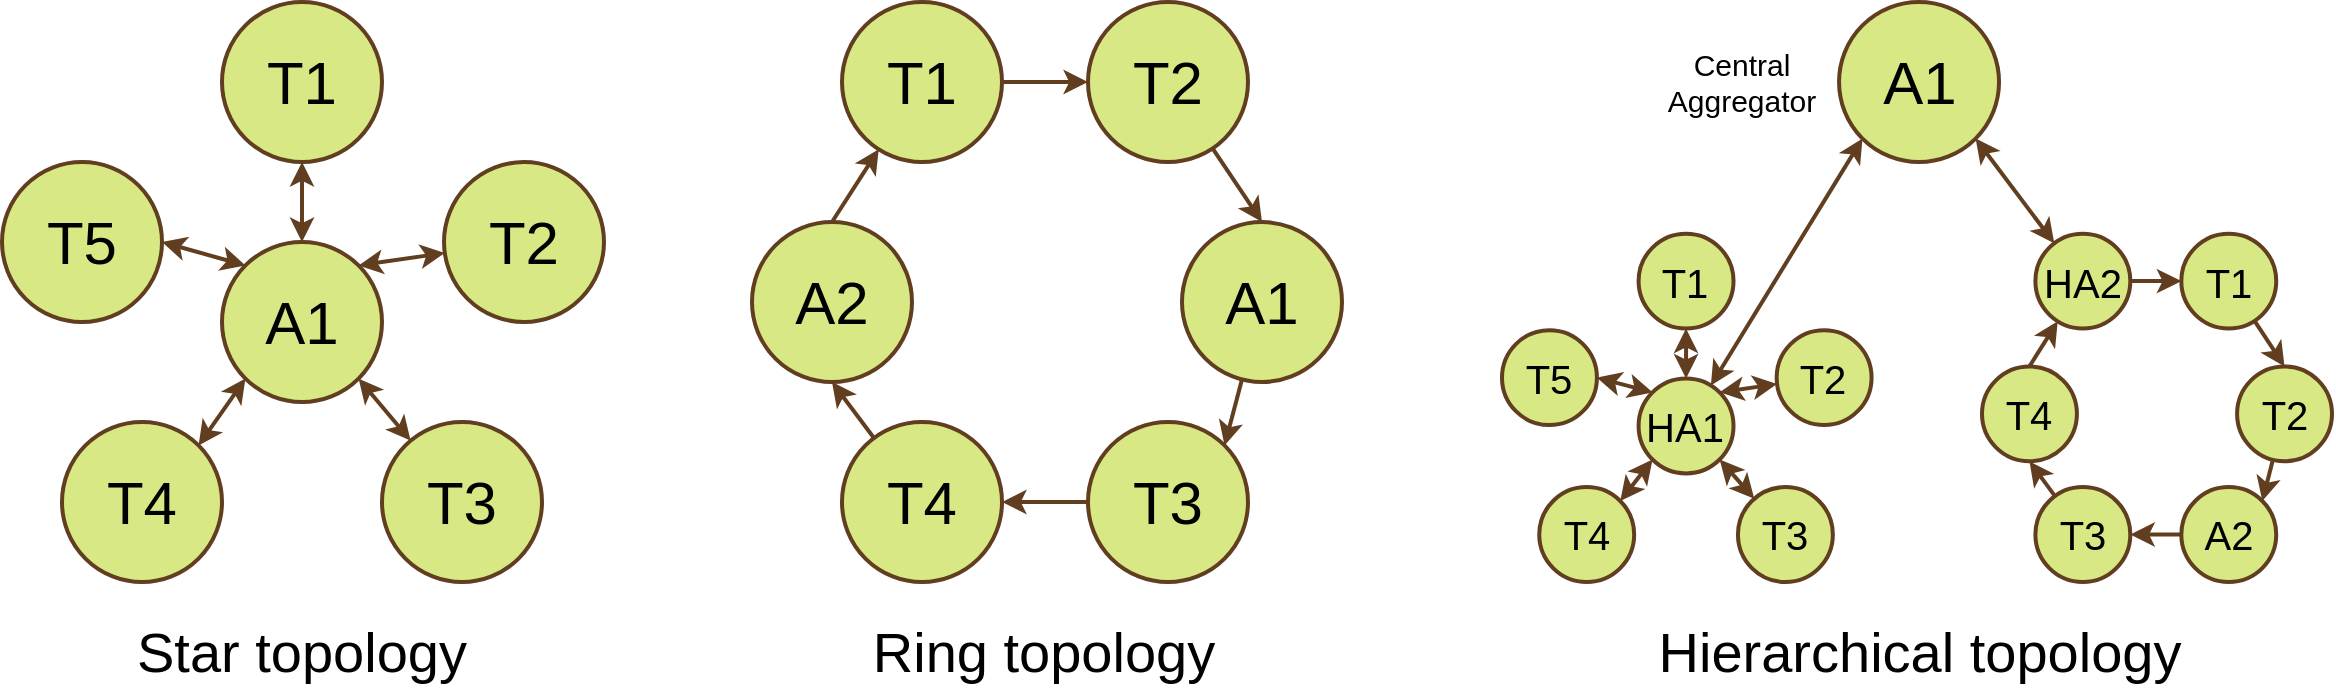 <mxfile version="24.7.7">
  <diagram id="C5RBs43oDa-KdzZeNtuy" name="Page-1">
    <mxGraphModel dx="1285" dy="667" grid="1" gridSize="10" guides="1" tooltips="1" connect="1" arrows="1" fold="1" page="1" pageScale="1" pageWidth="827" pageHeight="1169" math="0" shadow="0">
      <root>
        <mxCell id="WIyWlLk6GJQsqaUBKTNV-0" />
        <mxCell id="WIyWlLk6GJQsqaUBKTNV-1" parent="WIyWlLk6GJQsqaUBKTNV-0" />
        <mxCell id="hVYWCZTe8094WA2w8YMd-0" value="&lt;font style=&quot;font-size: 30px;&quot;&gt;A1&lt;/font&gt;" style="ellipse;whiteSpace=wrap;html=1;aspect=fixed;fillColor=#D7E884;strokeColor=#613E20;strokeWidth=2;" vertex="1" parent="WIyWlLk6GJQsqaUBKTNV-1">
          <mxGeometry x="170" y="740" width="80" height="80" as="geometry" />
        </mxCell>
        <mxCell id="hVYWCZTe8094WA2w8YMd-2" value="&lt;font style=&quot;font-size: 30px;&quot;&gt;T4&lt;/font&gt;" style="ellipse;whiteSpace=wrap;html=1;aspect=fixed;fillColor=#D7E884;strokeColor=#613E20;strokeWidth=2;" vertex="1" parent="WIyWlLk6GJQsqaUBKTNV-1">
          <mxGeometry x="90" y="830" width="80" height="80" as="geometry" />
        </mxCell>
        <mxCell id="hVYWCZTe8094WA2w8YMd-3" value="&lt;font style=&quot;font-size: 30px;&quot;&gt;T2&lt;/font&gt;" style="ellipse;whiteSpace=wrap;html=1;aspect=fixed;fillColor=#D7E884;strokeColor=#613E20;strokeWidth=2;" vertex="1" parent="WIyWlLk6GJQsqaUBKTNV-1">
          <mxGeometry x="281" y="700" width="80" height="80" as="geometry" />
        </mxCell>
        <mxCell id="hVYWCZTe8094WA2w8YMd-4" value="&lt;font style=&quot;font-size: 30px;&quot;&gt;T1&lt;/font&gt;" style="ellipse;whiteSpace=wrap;html=1;aspect=fixed;fillColor=#D7E884;strokeColor=#613E20;strokeWidth=2;" vertex="1" parent="WIyWlLk6GJQsqaUBKTNV-1">
          <mxGeometry x="170" y="620" width="80" height="80" as="geometry" />
        </mxCell>
        <mxCell id="hVYWCZTe8094WA2w8YMd-5" value="&lt;font style=&quot;font-size: 30px;&quot;&gt;T5&lt;/font&gt;" style="ellipse;whiteSpace=wrap;html=1;aspect=fixed;fillColor=#D7E884;strokeColor=#613E20;strokeWidth=2;" vertex="1" parent="WIyWlLk6GJQsqaUBKTNV-1">
          <mxGeometry x="60" y="700" width="80" height="80" as="geometry" />
        </mxCell>
        <mxCell id="hVYWCZTe8094WA2w8YMd-6" value="&lt;font style=&quot;font-size: 30px;&quot;&gt;T3&lt;/font&gt;" style="ellipse;whiteSpace=wrap;html=1;aspect=fixed;fillColor=#D7E884;strokeColor=#613E20;strokeWidth=2;" vertex="1" parent="WIyWlLk6GJQsqaUBKTNV-1">
          <mxGeometry x="250" y="830" width="80" height="80" as="geometry" />
        </mxCell>
        <mxCell id="hVYWCZTe8094WA2w8YMd-10" value="" style="endArrow=classic;html=1;rounded=0;fontFamily=Helvetica;fontSize=12;fontColor=default;entryX=1;entryY=1;entryDx=0;entryDy=0;strokeColor=#613E20;strokeWidth=2;startArrow=classic;startFill=1;" edge="1" parent="WIyWlLk6GJQsqaUBKTNV-1" source="hVYWCZTe8094WA2w8YMd-6" target="hVYWCZTe8094WA2w8YMd-0">
          <mxGeometry width="50" height="50" relative="1" as="geometry">
            <mxPoint x="300" y="780" as="sourcePoint" />
            <mxPoint x="350" y="730" as="targetPoint" />
          </mxGeometry>
        </mxCell>
        <mxCell id="hVYWCZTe8094WA2w8YMd-11" value="" style="endArrow=classic;html=1;rounded=0;strokeColor=#613E20;strokeWidth=2;align=center;verticalAlign=middle;fontFamily=Helvetica;fontSize=12;fontColor=default;labelBackgroundColor=default;entryX=1;entryY=0;entryDx=0;entryDy=0;startArrow=classic;startFill=1;" edge="1" parent="WIyWlLk6GJQsqaUBKTNV-1" source="hVYWCZTe8094WA2w8YMd-3" target="hVYWCZTe8094WA2w8YMd-0">
          <mxGeometry width="50" height="50" relative="1" as="geometry">
            <mxPoint x="300" y="780" as="sourcePoint" />
            <mxPoint x="350" y="730" as="targetPoint" />
          </mxGeometry>
        </mxCell>
        <mxCell id="hVYWCZTe8094WA2w8YMd-12" value="" style="endArrow=classic;html=1;rounded=0;strokeColor=#613E20;strokeWidth=2;align=center;verticalAlign=middle;fontFamily=Helvetica;fontSize=12;fontColor=default;labelBackgroundColor=default;entryX=0.5;entryY=0;entryDx=0;entryDy=0;exitX=0.5;exitY=1;exitDx=0;exitDy=0;startArrow=classic;startFill=1;" edge="1" parent="WIyWlLk6GJQsqaUBKTNV-1" source="hVYWCZTe8094WA2w8YMd-4" target="hVYWCZTe8094WA2w8YMd-0">
          <mxGeometry width="50" height="50" relative="1" as="geometry">
            <mxPoint x="300" y="780" as="sourcePoint" />
            <mxPoint x="350" y="730" as="targetPoint" />
          </mxGeometry>
        </mxCell>
        <mxCell id="hVYWCZTe8094WA2w8YMd-13" value="" style="endArrow=classic;html=1;rounded=0;strokeColor=#613E20;strokeWidth=2;align=center;verticalAlign=middle;fontFamily=Helvetica;fontSize=12;fontColor=default;labelBackgroundColor=default;exitX=1;exitY=0.5;exitDx=0;exitDy=0;entryX=0;entryY=0;entryDx=0;entryDy=0;startArrow=classic;startFill=1;" edge="1" parent="WIyWlLk6GJQsqaUBKTNV-1" source="hVYWCZTe8094WA2w8YMd-5" target="hVYWCZTe8094WA2w8YMd-0">
          <mxGeometry width="50" height="50" relative="1" as="geometry">
            <mxPoint x="300" y="780" as="sourcePoint" />
            <mxPoint x="350" y="730" as="targetPoint" />
          </mxGeometry>
        </mxCell>
        <mxCell id="hVYWCZTe8094WA2w8YMd-14" value="" style="endArrow=classic;html=1;rounded=0;strokeColor=#613E20;strokeWidth=2;align=center;verticalAlign=middle;fontFamily=Helvetica;fontSize=12;fontColor=default;labelBackgroundColor=default;entryX=0;entryY=1;entryDx=0;entryDy=0;exitX=1;exitY=0;exitDx=0;exitDy=0;startArrow=classic;startFill=1;" edge="1" parent="WIyWlLk6GJQsqaUBKTNV-1" source="hVYWCZTe8094WA2w8YMd-2" target="hVYWCZTe8094WA2w8YMd-0">
          <mxGeometry width="50" height="50" relative="1" as="geometry">
            <mxPoint x="300" y="780" as="sourcePoint" />
            <mxPoint x="350" y="730" as="targetPoint" />
          </mxGeometry>
        </mxCell>
        <mxCell id="hVYWCZTe8094WA2w8YMd-29" style="edgeStyle=none;shape=connector;rounded=0;orthogonalLoop=1;jettySize=auto;html=1;entryX=1;entryY=0;entryDx=0;entryDy=0;strokeColor=#613E20;strokeWidth=2;align=center;verticalAlign=middle;fontFamily=Helvetica;fontSize=12;fontColor=default;labelBackgroundColor=default;endArrow=classic;" edge="1" parent="WIyWlLk6GJQsqaUBKTNV-1" source="hVYWCZTe8094WA2w8YMd-15" target="hVYWCZTe8094WA2w8YMd-20">
          <mxGeometry relative="1" as="geometry" />
        </mxCell>
        <mxCell id="hVYWCZTe8094WA2w8YMd-15" value="&lt;font style=&quot;font-size: 30px;&quot;&gt;A1&lt;/font&gt;" style="ellipse;whiteSpace=wrap;html=1;aspect=fixed;fillColor=#D7E884;strokeColor=#613E20;strokeWidth=2;" vertex="1" parent="WIyWlLk6GJQsqaUBKTNV-1">
          <mxGeometry x="650" y="730" width="80" height="80" as="geometry" />
        </mxCell>
        <mxCell id="hVYWCZTe8094WA2w8YMd-31" style="edgeStyle=none;shape=connector;rounded=0;orthogonalLoop=1;jettySize=auto;html=1;entryX=0.5;entryY=1;entryDx=0;entryDy=0;strokeColor=#613E20;strokeWidth=2;align=center;verticalAlign=middle;fontFamily=Helvetica;fontSize=12;fontColor=default;labelBackgroundColor=default;endArrow=classic;" edge="1" parent="WIyWlLk6GJQsqaUBKTNV-1" source="hVYWCZTe8094WA2w8YMd-16" target="hVYWCZTe8094WA2w8YMd-19">
          <mxGeometry relative="1" as="geometry" />
        </mxCell>
        <mxCell id="hVYWCZTe8094WA2w8YMd-16" value="&lt;font style=&quot;font-size: 30px;&quot;&gt;T4&lt;/font&gt;" style="ellipse;whiteSpace=wrap;html=1;aspect=fixed;fillColor=#D7E884;strokeColor=#613E20;strokeWidth=2;" vertex="1" parent="WIyWlLk6GJQsqaUBKTNV-1">
          <mxGeometry x="480" y="830" width="80" height="80" as="geometry" />
        </mxCell>
        <mxCell id="hVYWCZTe8094WA2w8YMd-30" style="edgeStyle=none;shape=connector;rounded=0;orthogonalLoop=1;jettySize=auto;html=1;entryX=0.5;entryY=0;entryDx=0;entryDy=0;strokeColor=#613E20;strokeWidth=2;align=center;verticalAlign=middle;fontFamily=Helvetica;fontSize=12;fontColor=default;labelBackgroundColor=default;endArrow=classic;" edge="1" parent="WIyWlLk6GJQsqaUBKTNV-1" source="hVYWCZTe8094WA2w8YMd-17" target="hVYWCZTe8094WA2w8YMd-15">
          <mxGeometry relative="1" as="geometry" />
        </mxCell>
        <mxCell id="hVYWCZTe8094WA2w8YMd-17" value="&lt;font style=&quot;font-size: 30px;&quot;&gt;T2&lt;/font&gt;" style="ellipse;whiteSpace=wrap;html=1;aspect=fixed;fillColor=#D7E884;strokeColor=#613E20;strokeWidth=2;" vertex="1" parent="WIyWlLk6GJQsqaUBKTNV-1">
          <mxGeometry x="603" y="620" width="80" height="80" as="geometry" />
        </mxCell>
        <mxCell id="hVYWCZTe8094WA2w8YMd-18" value="&lt;font style=&quot;font-size: 30px;&quot;&gt;T1&lt;/font&gt;" style="ellipse;whiteSpace=wrap;html=1;aspect=fixed;fillColor=#D7E884;strokeColor=#613E20;strokeWidth=2;" vertex="1" parent="WIyWlLk6GJQsqaUBKTNV-1">
          <mxGeometry x="480" y="620" width="80" height="80" as="geometry" />
        </mxCell>
        <mxCell id="hVYWCZTe8094WA2w8YMd-19" value="&lt;span style=&quot;font-size: 30px;&quot;&gt;A2&lt;/span&gt;" style="ellipse;whiteSpace=wrap;html=1;aspect=fixed;fillColor=#D7E884;strokeColor=#613E20;strokeWidth=2;" vertex="1" parent="WIyWlLk6GJQsqaUBKTNV-1">
          <mxGeometry x="435" y="730" width="80" height="80" as="geometry" />
        </mxCell>
        <mxCell id="hVYWCZTe8094WA2w8YMd-28" style="edgeStyle=none;shape=connector;rounded=0;orthogonalLoop=1;jettySize=auto;html=1;entryX=1;entryY=0.5;entryDx=0;entryDy=0;strokeColor=#613E20;strokeWidth=2;align=center;verticalAlign=middle;fontFamily=Helvetica;fontSize=12;fontColor=default;labelBackgroundColor=default;endArrow=classic;" edge="1" parent="WIyWlLk6GJQsqaUBKTNV-1" source="hVYWCZTe8094WA2w8YMd-20" target="hVYWCZTe8094WA2w8YMd-16">
          <mxGeometry relative="1" as="geometry" />
        </mxCell>
        <mxCell id="hVYWCZTe8094WA2w8YMd-20" value="&lt;font style=&quot;font-size: 30px;&quot;&gt;T3&lt;/font&gt;" style="ellipse;whiteSpace=wrap;html=1;aspect=fixed;fillColor=#D7E884;strokeColor=#613E20;strokeWidth=2;" vertex="1" parent="WIyWlLk6GJQsqaUBKTNV-1">
          <mxGeometry x="603" y="830" width="80" height="80" as="geometry" />
        </mxCell>
        <mxCell id="hVYWCZTe8094WA2w8YMd-26" value="" style="endArrow=classic;html=1;rounded=0;strokeColor=#613E20;strokeWidth=2;align=center;verticalAlign=middle;fontFamily=Helvetica;fontSize=12;fontColor=default;labelBackgroundColor=default;exitX=0.5;exitY=0;exitDx=0;exitDy=0;" edge="1" parent="WIyWlLk6GJQsqaUBKTNV-1" source="hVYWCZTe8094WA2w8YMd-19" target="hVYWCZTe8094WA2w8YMd-18">
          <mxGeometry width="50" height="50" relative="1" as="geometry">
            <mxPoint x="390" y="760" as="sourcePoint" />
            <mxPoint x="440" y="710" as="targetPoint" />
          </mxGeometry>
        </mxCell>
        <mxCell id="hVYWCZTe8094WA2w8YMd-27" value="" style="endArrow=classic;html=1;rounded=0;strokeColor=#613E20;strokeWidth=2;align=center;verticalAlign=middle;fontFamily=Helvetica;fontSize=12;fontColor=default;labelBackgroundColor=default;entryX=0;entryY=0.5;entryDx=0;entryDy=0;exitX=1;exitY=0.5;exitDx=0;exitDy=0;" edge="1" parent="WIyWlLk6GJQsqaUBKTNV-1" source="hVYWCZTe8094WA2w8YMd-18" target="hVYWCZTe8094WA2w8YMd-17">
          <mxGeometry width="50" height="50" relative="1" as="geometry">
            <mxPoint x="390" y="760" as="sourcePoint" />
            <mxPoint x="440" y="710" as="targetPoint" />
          </mxGeometry>
        </mxCell>
        <mxCell id="hVYWCZTe8094WA2w8YMd-58" value="&lt;font style=&quot;font-size: 30px;&quot;&gt;A1&lt;/font&gt;" style="ellipse;whiteSpace=wrap;html=1;aspect=fixed;fillColor=#D7E884;strokeColor=#613E20;strokeWidth=2;fontSize=20;" vertex="1" parent="WIyWlLk6GJQsqaUBKTNV-1">
          <mxGeometry x="978.52" y="620" width="80" height="80" as="geometry" />
        </mxCell>
        <mxCell id="hVYWCZTe8094WA2w8YMd-59" style="edgeStyle=none;shape=connector;rounded=0;orthogonalLoop=1;jettySize=auto;html=1;entryX=0;entryY=1;entryDx=0;entryDy=0;strokeColor=#613E20;strokeWidth=2;align=center;verticalAlign=middle;fontFamily=Helvetica;fontSize=12;fontColor=default;labelBackgroundColor=default;endArrow=classic;startArrow=classic;startFill=1;" edge="1" parent="WIyWlLk6GJQsqaUBKTNV-1" source="hVYWCZTe8094WA2w8YMd-32" target="hVYWCZTe8094WA2w8YMd-58">
          <mxGeometry relative="1" as="geometry" />
        </mxCell>
        <mxCell id="hVYWCZTe8094WA2w8YMd-32" value="&lt;font style=&quot;font-size: 20px;&quot;&gt;HA1&lt;/font&gt;" style="ellipse;whiteSpace=wrap;html=1;aspect=fixed;fillColor=#D7E884;strokeColor=#613E20;strokeWidth=2;fontSize=20;" vertex="1" parent="WIyWlLk6GJQsqaUBKTNV-1">
          <mxGeometry x="878.301" y="808.234" width="47.46" height="47.46" as="geometry" />
        </mxCell>
        <mxCell id="hVYWCZTe8094WA2w8YMd-33" value="&lt;font style=&quot;font-size: 20px;&quot;&gt;T4&lt;/font&gt;" style="ellipse;whiteSpace=wrap;html=1;aspect=fixed;fillColor=#D7E884;strokeColor=#613E20;strokeWidth=2;fontSize=20;" vertex="1" parent="WIyWlLk6GJQsqaUBKTNV-1">
          <mxGeometry x="828.627" y="862.544" width="47.46" height="47.46" as="geometry" />
        </mxCell>
        <mxCell id="hVYWCZTe8094WA2w8YMd-34" value="&lt;font style=&quot;font-size: 20px;&quot;&gt;T2&lt;/font&gt;" style="ellipse;whiteSpace=wrap;html=1;aspect=fixed;fillColor=#D7E884;strokeColor=#613E20;strokeWidth=2;fontSize=20;" vertex="1" parent="WIyWlLk6GJQsqaUBKTNV-1">
          <mxGeometry x="947.327" y="784.096" width="47.46" height="47.46" as="geometry" />
        </mxCell>
        <mxCell id="hVYWCZTe8094WA2w8YMd-35" value="&lt;font style=&quot;font-size: 20px;&quot;&gt;T1&lt;/font&gt;" style="ellipse;whiteSpace=wrap;html=1;aspect=fixed;fillColor=#D7E884;strokeColor=#613E20;strokeWidth=2;fontSize=20;" vertex="1" parent="WIyWlLk6GJQsqaUBKTNV-1">
          <mxGeometry x="878.301" y="735.82" width="47.46" height="47.46" as="geometry" />
        </mxCell>
        <mxCell id="hVYWCZTe8094WA2w8YMd-36" value="&lt;font style=&quot;font-size: 20px;&quot;&gt;T5&lt;/font&gt;" style="ellipse;whiteSpace=wrap;html=1;aspect=fixed;fillColor=#D7E884;strokeColor=#613E20;strokeWidth=2;fontSize=20;" vertex="1" parent="WIyWlLk6GJQsqaUBKTNV-1">
          <mxGeometry x="810" y="784.096" width="47.46" height="47.46" as="geometry" />
        </mxCell>
        <mxCell id="hVYWCZTe8094WA2w8YMd-37" value="&lt;font style=&quot;font-size: 20px;&quot;&gt;T3&lt;/font&gt;" style="ellipse;whiteSpace=wrap;html=1;aspect=fixed;fillColor=#D7E884;strokeColor=#613E20;strokeWidth=2;fontSize=20;" vertex="1" parent="WIyWlLk6GJQsqaUBKTNV-1">
          <mxGeometry x="927.974" y="862.544" width="47.46" height="47.46" as="geometry" />
        </mxCell>
        <mxCell id="hVYWCZTe8094WA2w8YMd-38" value="" style="endArrow=classic;html=1;rounded=0;fontFamily=Helvetica;fontSize=12;fontColor=default;entryX=1;entryY=1;entryDx=0;entryDy=0;strokeColor=#613E20;strokeWidth=2;startArrow=classic;startFill=1;" edge="1" parent="WIyWlLk6GJQsqaUBKTNV-1" source="hVYWCZTe8094WA2w8YMd-37" target="hVYWCZTe8094WA2w8YMd-32">
          <mxGeometry width="50" height="50" relative="1" as="geometry">
            <mxPoint x="959.02" y="832.372" as="sourcePoint" />
            <mxPoint x="990.065" y="802.199" as="targetPoint" />
          </mxGeometry>
        </mxCell>
        <mxCell id="hVYWCZTe8094WA2w8YMd-39" value="" style="endArrow=classic;html=1;rounded=0;strokeColor=#613E20;strokeWidth=2;align=center;verticalAlign=middle;fontFamily=Helvetica;fontSize=12;fontColor=default;labelBackgroundColor=default;entryX=1;entryY=0;entryDx=0;entryDy=0;startArrow=classic;startFill=1;" edge="1" parent="WIyWlLk6GJQsqaUBKTNV-1" source="hVYWCZTe8094WA2w8YMd-34" target="hVYWCZTe8094WA2w8YMd-32">
          <mxGeometry width="50" height="50" relative="1" as="geometry">
            <mxPoint x="959.02" y="832.372" as="sourcePoint" />
            <mxPoint x="990.065" y="802.199" as="targetPoint" />
          </mxGeometry>
        </mxCell>
        <mxCell id="hVYWCZTe8094WA2w8YMd-40" value="" style="endArrow=classic;html=1;rounded=0;strokeColor=#613E20;strokeWidth=2;align=center;verticalAlign=middle;fontFamily=Helvetica;fontSize=12;fontColor=default;labelBackgroundColor=default;entryX=0.5;entryY=0;entryDx=0;entryDy=0;exitX=0.5;exitY=1;exitDx=0;exitDy=0;startArrow=classic;startFill=1;" edge="1" parent="WIyWlLk6GJQsqaUBKTNV-1" source="hVYWCZTe8094WA2w8YMd-35" target="hVYWCZTe8094WA2w8YMd-32">
          <mxGeometry width="50" height="50" relative="1" as="geometry">
            <mxPoint x="959.02" y="832.372" as="sourcePoint" />
            <mxPoint x="990.065" y="802.199" as="targetPoint" />
          </mxGeometry>
        </mxCell>
        <mxCell id="hVYWCZTe8094WA2w8YMd-41" value="" style="endArrow=classic;html=1;rounded=0;strokeColor=#613E20;strokeWidth=2;align=center;verticalAlign=middle;fontFamily=Helvetica;fontSize=12;fontColor=default;labelBackgroundColor=default;exitX=1;exitY=0.5;exitDx=0;exitDy=0;entryX=0;entryY=0;entryDx=0;entryDy=0;startArrow=classic;startFill=1;" edge="1" parent="WIyWlLk6GJQsqaUBKTNV-1" source="hVYWCZTe8094WA2w8YMd-36" target="hVYWCZTe8094WA2w8YMd-32">
          <mxGeometry width="50" height="50" relative="1" as="geometry">
            <mxPoint x="959.02" y="832.372" as="sourcePoint" />
            <mxPoint x="990.065" y="802.199" as="targetPoint" />
          </mxGeometry>
        </mxCell>
        <mxCell id="hVYWCZTe8094WA2w8YMd-42" value="" style="endArrow=classic;html=1;rounded=0;strokeColor=#613E20;strokeWidth=2;align=center;verticalAlign=middle;fontFamily=Helvetica;fontSize=12;fontColor=default;labelBackgroundColor=default;entryX=0;entryY=1;entryDx=0;entryDy=0;exitX=1;exitY=0;exitDx=0;exitDy=0;startArrow=classic;startFill=1;" edge="1" parent="WIyWlLk6GJQsqaUBKTNV-1" source="hVYWCZTe8094WA2w8YMd-33" target="hVYWCZTe8094WA2w8YMd-32">
          <mxGeometry width="50" height="50" relative="1" as="geometry">
            <mxPoint x="959.02" y="832.372" as="sourcePoint" />
            <mxPoint x="990.065" y="802.199" as="targetPoint" />
          </mxGeometry>
        </mxCell>
        <mxCell id="hVYWCZTe8094WA2w8YMd-43" style="edgeStyle=none;shape=connector;rounded=0;orthogonalLoop=1;jettySize=auto;html=1;entryX=1;entryY=0;entryDx=0;entryDy=0;strokeColor=#613E20;strokeWidth=2;align=center;verticalAlign=middle;fontFamily=Helvetica;fontSize=12;fontColor=default;labelBackgroundColor=default;endArrow=classic;" edge="1" parent="WIyWlLk6GJQsqaUBKTNV-1" source="hVYWCZTe8094WA2w8YMd-44" target="hVYWCZTe8094WA2w8YMd-52">
          <mxGeometry relative="1" as="geometry" />
        </mxCell>
        <mxCell id="hVYWCZTe8094WA2w8YMd-44" value="&lt;font style=&quot;font-size: 20px;&quot;&gt;T2&lt;/font&gt;" style="ellipse;whiteSpace=wrap;html=1;aspect=fixed;fillColor=#D7E884;strokeColor=#613E20;strokeWidth=2;fontSize=20;" vertex="1" parent="WIyWlLk6GJQsqaUBKTNV-1">
          <mxGeometry x="1177.542" y="802.199" width="47.458" height="47.458" as="geometry" />
        </mxCell>
        <mxCell id="hVYWCZTe8094WA2w8YMd-45" style="edgeStyle=none;shape=connector;rounded=0;orthogonalLoop=1;jettySize=auto;html=1;entryX=0.5;entryY=1;entryDx=0;entryDy=0;strokeColor=#613E20;strokeWidth=2;align=center;verticalAlign=middle;fontFamily=Helvetica;fontSize=12;fontColor=default;labelBackgroundColor=default;endArrow=classic;" edge="1" parent="WIyWlLk6GJQsqaUBKTNV-1" source="hVYWCZTe8094WA2w8YMd-46" target="hVYWCZTe8094WA2w8YMd-50">
          <mxGeometry relative="1" as="geometry" />
        </mxCell>
        <mxCell id="hVYWCZTe8094WA2w8YMd-46" value="&lt;font style=&quot;font-size: 20px;&quot;&gt;T3&lt;/font&gt;" style="ellipse;whiteSpace=wrap;html=1;aspect=fixed;fillColor=#D7E884;strokeColor=#613E20;strokeWidth=2;fontSize=20;" vertex="1" parent="WIyWlLk6GJQsqaUBKTNV-1">
          <mxGeometry x="1076.695" y="862.544" width="47.458" height="47.458" as="geometry" />
        </mxCell>
        <mxCell id="hVYWCZTe8094WA2w8YMd-47" style="edgeStyle=none;shape=connector;rounded=0;orthogonalLoop=1;jettySize=auto;html=1;entryX=0.5;entryY=0;entryDx=0;entryDy=0;strokeColor=#613E20;strokeWidth=2;align=center;verticalAlign=middle;fontFamily=Helvetica;fontSize=12;fontColor=default;labelBackgroundColor=default;endArrow=classic;" edge="1" parent="WIyWlLk6GJQsqaUBKTNV-1" source="hVYWCZTe8094WA2w8YMd-48" target="hVYWCZTe8094WA2w8YMd-44">
          <mxGeometry relative="1" as="geometry" />
        </mxCell>
        <mxCell id="hVYWCZTe8094WA2w8YMd-48" value="&lt;font style=&quot;font-size: 20px;&quot;&gt;T1&lt;/font&gt;" style="ellipse;whiteSpace=wrap;html=1;aspect=fixed;fillColor=#D7E884;strokeColor=#613E20;strokeWidth=2;fontSize=20;" vertex="1" parent="WIyWlLk6GJQsqaUBKTNV-1">
          <mxGeometry x="1149.661" y="735.82" width="47.458" height="47.458" as="geometry" />
        </mxCell>
        <mxCell id="hVYWCZTe8094WA2w8YMd-61" style="edgeStyle=none;shape=connector;rounded=0;orthogonalLoop=1;jettySize=auto;html=1;entryX=1;entryY=1;entryDx=0;entryDy=0;strokeColor=#613E20;strokeWidth=2;align=center;verticalAlign=middle;fontFamily=Helvetica;fontSize=12;fontColor=default;labelBackgroundColor=default;endArrow=classic;startArrow=classic;startFill=1;" edge="1" parent="WIyWlLk6GJQsqaUBKTNV-1" source="hVYWCZTe8094WA2w8YMd-49" target="hVYWCZTe8094WA2w8YMd-58">
          <mxGeometry relative="1" as="geometry" />
        </mxCell>
        <mxCell id="hVYWCZTe8094WA2w8YMd-49" value="&lt;font style=&quot;font-size: 20px;&quot;&gt;HA2&lt;/font&gt;" style="ellipse;whiteSpace=wrap;html=1;aspect=fixed;fillColor=#D7E884;strokeColor=#613E20;strokeWidth=2;fontSize=20;" vertex="1" parent="WIyWlLk6GJQsqaUBKTNV-1">
          <mxGeometry x="1076.695" y="735.82" width="47.46" height="47.46" as="geometry" />
        </mxCell>
        <mxCell id="hVYWCZTe8094WA2w8YMd-50" value="&lt;span style=&quot;font-size: 20px;&quot;&gt;T4&lt;/span&gt;" style="ellipse;whiteSpace=wrap;html=1;aspect=fixed;fillColor=#D7E884;strokeColor=#613E20;strokeWidth=2;fontSize=20;" vertex="1" parent="WIyWlLk6GJQsqaUBKTNV-1">
          <mxGeometry x="1050" y="802.199" width="47.458" height="47.458" as="geometry" />
        </mxCell>
        <mxCell id="hVYWCZTe8094WA2w8YMd-51" style="edgeStyle=none;shape=connector;rounded=0;orthogonalLoop=1;jettySize=auto;html=1;entryX=1;entryY=0.5;entryDx=0;entryDy=0;strokeColor=#613E20;strokeWidth=2;align=center;verticalAlign=middle;fontFamily=Helvetica;fontSize=12;fontColor=default;labelBackgroundColor=default;endArrow=classic;" edge="1" parent="WIyWlLk6GJQsqaUBKTNV-1" source="hVYWCZTe8094WA2w8YMd-52" target="hVYWCZTe8094WA2w8YMd-46">
          <mxGeometry relative="1" as="geometry" />
        </mxCell>
        <mxCell id="hVYWCZTe8094WA2w8YMd-52" value="A2" style="ellipse;whiteSpace=wrap;html=1;aspect=fixed;fillColor=#D7E884;strokeColor=#613E20;strokeWidth=2;fontSize=20;" vertex="1" parent="WIyWlLk6GJQsqaUBKTNV-1">
          <mxGeometry x="1149.661" y="862.544" width="47.458" height="47.458" as="geometry" />
        </mxCell>
        <mxCell id="hVYWCZTe8094WA2w8YMd-53" value="" style="endArrow=classic;html=1;rounded=0;strokeColor=#613E20;strokeWidth=2;align=center;verticalAlign=middle;fontFamily=Helvetica;fontSize=12;fontColor=default;labelBackgroundColor=default;exitX=0.5;exitY=0;exitDx=0;exitDy=0;" edge="1" parent="WIyWlLk6GJQsqaUBKTNV-1" source="hVYWCZTe8094WA2w8YMd-50" target="hVYWCZTe8094WA2w8YMd-49">
          <mxGeometry width="50" height="50" relative="1" as="geometry">
            <mxPoint x="1023.305" y="820.303" as="sourcePoint" />
            <mxPoint x="1052.966" y="790.13" as="targetPoint" />
          </mxGeometry>
        </mxCell>
        <mxCell id="hVYWCZTe8094WA2w8YMd-54" value="" style="endArrow=classic;html=1;rounded=0;strokeColor=#613E20;strokeWidth=2;align=center;verticalAlign=middle;fontFamily=Helvetica;fontSize=12;fontColor=default;labelBackgroundColor=default;entryX=0;entryY=0.5;entryDx=0;entryDy=0;exitX=1;exitY=0.5;exitDx=0;exitDy=0;" edge="1" parent="WIyWlLk6GJQsqaUBKTNV-1" source="hVYWCZTe8094WA2w8YMd-49" target="hVYWCZTe8094WA2w8YMd-48">
          <mxGeometry width="50" height="50" relative="1" as="geometry">
            <mxPoint x="1023.305" y="820.303" as="sourcePoint" />
            <mxPoint x="1052.966" y="790.13" as="targetPoint" />
          </mxGeometry>
        </mxCell>
        <mxCell id="hVYWCZTe8094WA2w8YMd-62" value="Central Aggregator" style="text;html=1;align=center;verticalAlign=middle;whiteSpace=wrap;rounded=0;fontFamily=Helvetica;fontSize=15;fontColor=default;labelBackgroundColor=default;" vertex="1" parent="WIyWlLk6GJQsqaUBKTNV-1">
          <mxGeometry x="900.0" y="645" width="60" height="30" as="geometry" />
        </mxCell>
        <mxCell id="hVYWCZTe8094WA2w8YMd-63" value="Star topology" style="text;html=1;align=center;verticalAlign=middle;whiteSpace=wrap;rounded=0;fontFamily=Helvetica;fontSize=28;fontColor=default;labelBackgroundColor=default;" vertex="1" parent="WIyWlLk6GJQsqaUBKTNV-1">
          <mxGeometry x="125" y="930" width="170" height="30" as="geometry" />
        </mxCell>
        <mxCell id="hVYWCZTe8094WA2w8YMd-66" value="Ring topology" style="text;html=1;align=center;verticalAlign=middle;whiteSpace=wrap;rounded=0;fontFamily=Helvetica;fontSize=28;fontColor=default;labelBackgroundColor=default;" vertex="1" parent="WIyWlLk6GJQsqaUBKTNV-1">
          <mxGeometry x="486" y="930" width="190" height="30" as="geometry" />
        </mxCell>
        <mxCell id="hVYWCZTe8094WA2w8YMd-67" value="Hierarchical topology" style="text;html=1;align=center;verticalAlign=middle;whiteSpace=wrap;rounded=0;fontFamily=Helvetica;fontSize=28;fontColor=default;labelBackgroundColor=default;" vertex="1" parent="WIyWlLk6GJQsqaUBKTNV-1">
          <mxGeometry x="851.76" y="930" width="333.52" height="30" as="geometry" />
        </mxCell>
      </root>
    </mxGraphModel>
  </diagram>
</mxfile>
